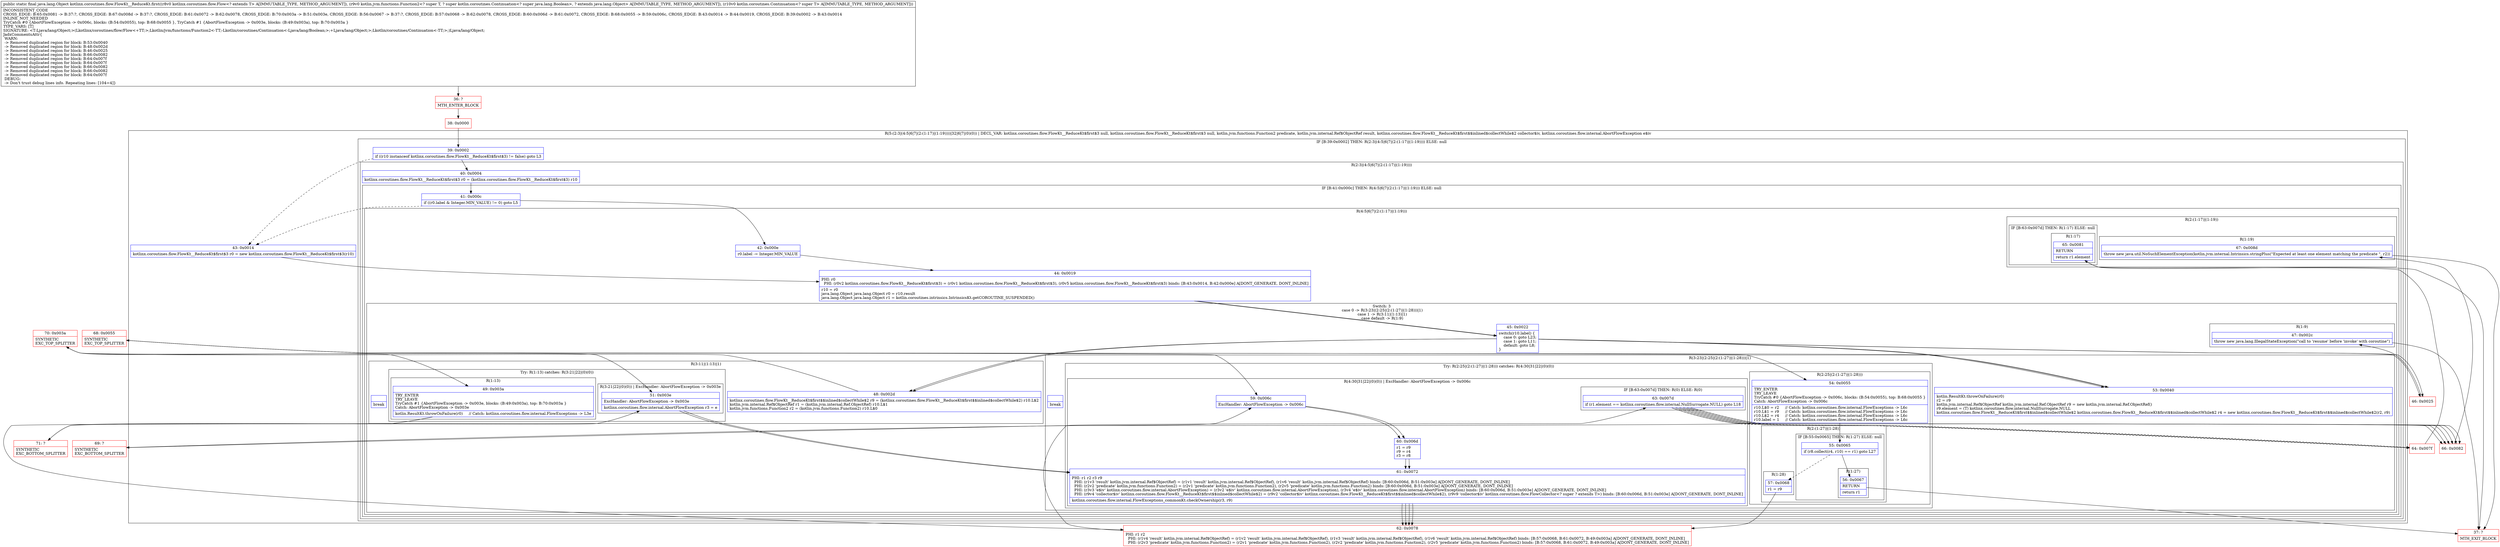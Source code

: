 digraph "CFG forkotlinx.coroutines.flow.FlowKt__ReduceKt.first(Lkotlinx\/coroutines\/flow\/Flow;Lkotlin\/jvm\/functions\/Function2;Lkotlin\/coroutines\/Continuation;)Ljava\/lang\/Object;" {
subgraph cluster_Region_1473338522 {
label = "R(5:(2:3|(4:5|6|7|(2:(1:17)|(1:19))))|32|6|7|(0)(0)) | DECL_VAR: kotlinx.coroutines.flow.FlowKt__ReduceKt$first$3 null, kotlinx.coroutines.flow.FlowKt__ReduceKt$first$3 null, kotlin.jvm.functions.Function2 predicate, kotlin.jvm.internal.Ref$ObjectRef result, kotlinx.coroutines.flow.FlowKt__ReduceKt$first$$inlined$collectWhile$2 collector$iv, kotlinx.coroutines.flow.internal.AbortFlowException e$iv\l";
node [shape=record,color=blue];
subgraph cluster_IfRegion_992839675 {
label = "IF [B:39:0x0002] THEN: R(2:3|(4:5|6|7|(2:(1:17)|(1:19)))) ELSE: null";
node [shape=record,color=blue];
Node_39 [shape=record,label="{39\:\ 0x0002|if ((r10 instanceof kotlinx.coroutines.flow.FlowKt__ReduceKt$first$3) != false) goto L3\l}"];
subgraph cluster_Region_1300064531 {
label = "R(2:3|(4:5|6|7|(2:(1:17)|(1:19))))";
node [shape=record,color=blue];
Node_40 [shape=record,label="{40\:\ 0x0004|kotlinx.coroutines.flow.FlowKt__ReduceKt$first$3 r0 = (kotlinx.coroutines.flow.FlowKt__ReduceKt$first$3) r10\l}"];
subgraph cluster_IfRegion_529667596 {
label = "IF [B:41:0x000c] THEN: R(4:5|6|7|(2:(1:17)|(1:19))) ELSE: null";
node [shape=record,color=blue];
Node_41 [shape=record,label="{41\:\ 0x000c|if ((r0.label & Integer.MIN_VALUE) != 0) goto L5\l}"];
subgraph cluster_Region_1968850787 {
label = "R(4:5|6|7|(2:(1:17)|(1:19)))";
node [shape=record,color=blue];
Node_42 [shape=record,label="{42\:\ 0x000e|r0.label \-= Integer.MIN_VALUE\l}"];
Node_44 [shape=record,label="{44\:\ 0x0019|PHI: r0 \l  PHI: (r0v2 kotlinx.coroutines.flow.FlowKt__ReduceKt$first$3) = (r0v1 kotlinx.coroutines.flow.FlowKt__ReduceKt$first$3), (r0v5 kotlinx.coroutines.flow.FlowKt__ReduceKt$first$3) binds: [B:43:0x0014, B:42:0x000e] A[DONT_GENERATE, DONT_INLINE]\l|r10 = r0\ljava.lang.Object java.lang.Object r0 = r10.result\ljava.lang.Object java.lang.Object r1 = kotlin.coroutines.intrinsics.IntrinsicsKt.getCOROUTINE_SUSPENDED()\l}"];
subgraph cluster_SwitchRegion_782847428 {
label = "Switch: 3
 case 0 -> R(3:23|(2:25|(2:(1:27)|(1:28)))|1)
 case 1 -> R(3:11|(1:13)|1)
 case default -> R(1:9)";
node [shape=record,color=blue];
Node_45 [shape=record,label="{45\:\ 0x0022|switch(r10.label) \{\l    case 0: goto L23;\l    case 1: goto L11;\l    default: goto L8;\l\}\l}"];
subgraph cluster_Region_1786952168 {
label = "R(3:23|(2:25|(2:(1:27)|(1:28)))|1)";
node [shape=record,color=blue];
Node_53 [shape=record,label="{53\:\ 0x0040|kotlin.ResultKt.throwOnFailure(r0)\lr2 = r9\lkotlin.jvm.internal.Ref$ObjectRef kotlin.jvm.internal.Ref.ObjectRef r9 = new kotlin.jvm.internal.Ref.ObjectRef()\lr9.element = (T) kotlinx.coroutines.flow.internal.NullSurrogate.NULL\lkotlinx.coroutines.flow.FlowKt__ReduceKt$first$$inlined$collectWhile$2 kotlinx.coroutines.flow.FlowKt__ReduceKt$first$$inlined$collectWhile$2 r4 = new kotlinx.coroutines.flow.FlowKt__ReduceKt$first$$inlined$collectWhile$2(r2, r9)\l}"];
subgraph cluster_TryCatchRegion_1858306964 {
label = "Try: R(2:25|(2:(1:27)|(1:28))) catches: R(4:30|31|22|(0)(0))";
node [shape=record,color=blue];
subgraph cluster_Region_1942085895 {
label = "R(2:25|(2:(1:27)|(1:28)))";
node [shape=record,color=blue];
Node_54 [shape=record,label="{54\:\ 0x0055|TRY_ENTER\lTRY_LEAVE\lTryCatch #0 \{AbortFlowException \-\> 0x006c, blocks: (B:54:0x0055), top: B:68:0x0055 \}\lCatch: AbortFlowException \-\> 0x006c\l|r10.L$0 = r2     \/\/ Catch: kotlinx.coroutines.flow.internal.FlowExceptions \-\> L6c\lr10.L$1 = r9     \/\/ Catch: kotlinx.coroutines.flow.internal.FlowExceptions \-\> L6c\lr10.L$2 = r4     \/\/ Catch: kotlinx.coroutines.flow.internal.FlowExceptions \-\> L6c\lr10.label = 1     \/\/ Catch: kotlinx.coroutines.flow.internal.FlowExceptions \-\> L6c\l}"];
subgraph cluster_Region_1624577310 {
label = "R(2:(1:27)|(1:28))";
node [shape=record,color=blue];
subgraph cluster_IfRegion_1439841181 {
label = "IF [B:55:0x0065] THEN: R(1:27) ELSE: null";
node [shape=record,color=blue];
Node_55 [shape=record,label="{55\:\ 0x0065|if (r8.collect(r4, r10) == r1) goto L27\l}"];
subgraph cluster_Region_2096547827 {
label = "R(1:27)";
node [shape=record,color=blue];
Node_56 [shape=record,label="{56\:\ 0x0067|RETURN\l|return r1\l}"];
}
}
subgraph cluster_Region_1471519526 {
label = "R(1:28)";
node [shape=record,color=blue];
Node_57 [shape=record,label="{57\:\ 0x0068|r1 = r9\l}"];
}
}
}
subgraph cluster_Region_671557057 {
label = "R(4:30|31|22|(0)(0)) | ExcHandler: AbortFlowException \-\> 0x006c\l";
node [shape=record,color=blue];
Node_59 [shape=record,label="{59\:\ 0x006c|ExcHandler: AbortFlowException \-\> 0x006c\l}"];
Node_60 [shape=record,label="{60\:\ 0x006d|r1 = r9\lr9 = r4\lr3 = r8\l}"];
Node_61 [shape=record,label="{61\:\ 0x0072|PHI: r1 r2 r3 r9 \l  PHI: (r1v3 'result' kotlin.jvm.internal.Ref$ObjectRef) = (r1v1 'result' kotlin.jvm.internal.Ref$ObjectRef), (r1v6 'result' kotlin.jvm.internal.Ref$ObjectRef) binds: [B:60:0x006d, B:51:0x003e] A[DONT_GENERATE, DONT_INLINE]\l  PHI: (r2v2 'predicate' kotlin.jvm.functions.Function2) = (r2v1 'predicate' kotlin.jvm.functions.Function2), (r2v5 'predicate' kotlin.jvm.functions.Function2) binds: [B:60:0x006d, B:51:0x003e] A[DONT_GENERATE, DONT_INLINE]\l  PHI: (r3v3 'e$iv' kotlinx.coroutines.flow.internal.AbortFlowException) = (r3v2 'e$iv' kotlinx.coroutines.flow.internal.AbortFlowException), (r3v4 'e$iv' kotlinx.coroutines.flow.internal.AbortFlowException) binds: [B:60:0x006d, B:51:0x003e] A[DONT_GENERATE, DONT_INLINE]\l  PHI: (r9v4 'collector$iv' kotlinx.coroutines.flow.FlowKt__ReduceKt$first$$inlined$collectWhile$2) = (r9v2 'collector$iv' kotlinx.coroutines.flow.FlowKt__ReduceKt$first$$inlined$collectWhile$2), (r9v9 'collector$iv' kotlinx.coroutines.flow.FlowCollector\<? super ? extends T\>) binds: [B:60:0x006d, B:51:0x003e] A[DONT_GENERATE, DONT_INLINE]\l|kotlinx.coroutines.flow.internal.FlowExceptions_commonKt.checkOwnership(r3, r9)\l}"];
subgraph cluster_IfRegion_932205728 {
label = "IF [B:63:0x007d] THEN: R(0) ELSE: R(0)";
node [shape=record,color=blue];
Node_63 [shape=record,label="{63\:\ 0x007d|if (r1.element == kotlinx.coroutines.flow.internal.NullSurrogate.NULL) goto L18\l}"];
subgraph cluster_Region_951911976 {
label = "R(0)";
node [shape=record,color=blue];
}
subgraph cluster_Region_1251016072 {
label = "R(0)";
node [shape=record,color=blue];
}
}
}
}
Node_InsnContainer_36011041 [shape=record,label="{|break\l}"];
}
subgraph cluster_Region_1922309915 {
label = "R(3:11|(1:13)|1)";
node [shape=record,color=blue];
Node_48 [shape=record,label="{48\:\ 0x002d|kotlinx.coroutines.flow.FlowKt__ReduceKt$first$$inlined$collectWhile$2 r9 = (kotlinx.coroutines.flow.FlowKt__ReduceKt$first$$inlined$collectWhile$2) r10.L$2\lkotlin.jvm.internal.Ref$ObjectRef r1 = (kotlin.jvm.internal.Ref.ObjectRef) r10.L$1\lkotlin.jvm.functions.Function2 r2 = (kotlin.jvm.functions.Function2) r10.L$0\l}"];
subgraph cluster_TryCatchRegion_933567889 {
label = "Try: R(1:13) catches: R(3:21|22|(0)(0))";
node [shape=record,color=blue];
subgraph cluster_Region_784890358 {
label = "R(1:13)";
node [shape=record,color=blue];
Node_49 [shape=record,label="{49\:\ 0x003a|TRY_ENTER\lTRY_LEAVE\lTryCatch #1 \{AbortFlowException \-\> 0x003e, blocks: (B:49:0x003a), top: B:70:0x003a \}\lCatch: AbortFlowException \-\> 0x003e\l|kotlin.ResultKt.throwOnFailure(r0)     \/\/ Catch: kotlinx.coroutines.flow.internal.FlowExceptions \-\> L3e\l}"];
}
subgraph cluster_Region_1173225214 {
label = "R(3:21|22|(0)(0)) | ExcHandler: AbortFlowException \-\> 0x003e\l";
node [shape=record,color=blue];
Node_51 [shape=record,label="{51\:\ 0x003e|ExcHandler: AbortFlowException \-\> 0x003e\l|kotlinx.coroutines.flow.internal.AbortFlowException r3 = e\l}"];
Node_61 [shape=record,label="{61\:\ 0x0072|PHI: r1 r2 r3 r9 \l  PHI: (r1v3 'result' kotlin.jvm.internal.Ref$ObjectRef) = (r1v1 'result' kotlin.jvm.internal.Ref$ObjectRef), (r1v6 'result' kotlin.jvm.internal.Ref$ObjectRef) binds: [B:60:0x006d, B:51:0x003e] A[DONT_GENERATE, DONT_INLINE]\l  PHI: (r2v2 'predicate' kotlin.jvm.functions.Function2) = (r2v1 'predicate' kotlin.jvm.functions.Function2), (r2v5 'predicate' kotlin.jvm.functions.Function2) binds: [B:60:0x006d, B:51:0x003e] A[DONT_GENERATE, DONT_INLINE]\l  PHI: (r3v3 'e$iv' kotlinx.coroutines.flow.internal.AbortFlowException) = (r3v2 'e$iv' kotlinx.coroutines.flow.internal.AbortFlowException), (r3v4 'e$iv' kotlinx.coroutines.flow.internal.AbortFlowException) binds: [B:60:0x006d, B:51:0x003e] A[DONT_GENERATE, DONT_INLINE]\l  PHI: (r9v4 'collector$iv' kotlinx.coroutines.flow.FlowKt__ReduceKt$first$$inlined$collectWhile$2) = (r9v2 'collector$iv' kotlinx.coroutines.flow.FlowKt__ReduceKt$first$$inlined$collectWhile$2), (r9v9 'collector$iv' kotlinx.coroutines.flow.FlowCollector\<? super ? extends T\>) binds: [B:60:0x006d, B:51:0x003e] A[DONT_GENERATE, DONT_INLINE]\l|kotlinx.coroutines.flow.internal.FlowExceptions_commonKt.checkOwnership(r3, r9)\l}"];
subgraph cluster_IfRegion_1744421131 {
label = "IF [B:63:0x007d] THEN: R(0) ELSE: R(0)";
node [shape=record,color=blue];
Node_63 [shape=record,label="{63\:\ 0x007d|if (r1.element == kotlinx.coroutines.flow.internal.NullSurrogate.NULL) goto L18\l}"];
subgraph cluster_Region_717753537 {
label = "R(0)";
node [shape=record,color=blue];
}
subgraph cluster_Region_52804045 {
label = "R(0)";
node [shape=record,color=blue];
}
}
}
}
Node_InsnContainer_485713325 [shape=record,label="{|break\l}"];
}
subgraph cluster_Region_900406945 {
label = "R(1:9)";
node [shape=record,color=blue];
Node_47 [shape=record,label="{47\:\ 0x002c|throw new java.lang.IllegalStateException(\"call to 'resume' before 'invoke' with coroutine\")\l}"];
}
}
subgraph cluster_Region_1601155793 {
label = "R(2:(1:17)|(1:19))";
node [shape=record,color=blue];
subgraph cluster_IfRegion_1907000096 {
label = "IF [B:63:0x007d] THEN: R(1:17) ELSE: null";
node [shape=record,color=blue];
Node_63 [shape=record,label="{63\:\ 0x007d|if (r1.element == kotlinx.coroutines.flow.internal.NullSurrogate.NULL) goto L18\l}"];
subgraph cluster_Region_1987272373 {
label = "R(1:17)";
node [shape=record,color=blue];
Node_65 [shape=record,label="{65\:\ 0x0081|RETURN\l|return r1.element\l}"];
}
}
subgraph cluster_Region_457185484 {
label = "R(1:19)";
node [shape=record,color=blue];
Node_67 [shape=record,label="{67\:\ 0x008d|throw new java.util.NoSuchElementException(kotlin.jvm.internal.Intrinsics.stringPlus(\"Expected at least one element matching the predicate \", r2))\l}"];
}
}
}
}
}
}
Node_43 [shape=record,label="{43\:\ 0x0014|kotlinx.coroutines.flow.FlowKt__ReduceKt$first$3 r0 = new kotlinx.coroutines.flow.FlowKt__ReduceKt$first$3(r10)\l}"];
Node_44 [shape=record,label="{44\:\ 0x0019|PHI: r0 \l  PHI: (r0v2 kotlinx.coroutines.flow.FlowKt__ReduceKt$first$3) = (r0v1 kotlinx.coroutines.flow.FlowKt__ReduceKt$first$3), (r0v5 kotlinx.coroutines.flow.FlowKt__ReduceKt$first$3) binds: [B:43:0x0014, B:42:0x000e] A[DONT_GENERATE, DONT_INLINE]\l|r10 = r0\ljava.lang.Object java.lang.Object r0 = r10.result\ljava.lang.Object java.lang.Object r1 = kotlin.coroutines.intrinsics.IntrinsicsKt.getCOROUTINE_SUSPENDED()\l}"];
subgraph cluster_SwitchRegion_381135840 {
label = "Switch: 0";
node [shape=record,color=blue];
Node_45 [shape=record,label="{45\:\ 0x0022|switch(r10.label) \{\l    case 0: goto L23;\l    case 1: goto L11;\l    default: goto L8;\l\}\l}"];
}
subgraph cluster_IfRegion_966514767 {
label = "IF [B:63:0x007d] THEN: R(0) ELSE: R(0)";
node [shape=record,color=blue];
Node_63 [shape=record,label="{63\:\ 0x007d|if (r1.element == kotlinx.coroutines.flow.internal.NullSurrogate.NULL) goto L18\l}"];
subgraph cluster_Region_470675423 {
label = "R(0)";
node [shape=record,color=blue];
}
subgraph cluster_Region_1885838365 {
label = "R(0)";
node [shape=record,color=blue];
}
}
}
subgraph cluster_Region_1173225214 {
label = "R(3:21|22|(0)(0)) | ExcHandler: AbortFlowException \-\> 0x003e\l";
node [shape=record,color=blue];
Node_51 [shape=record,label="{51\:\ 0x003e|ExcHandler: AbortFlowException \-\> 0x003e\l|kotlinx.coroutines.flow.internal.AbortFlowException r3 = e\l}"];
Node_61 [shape=record,label="{61\:\ 0x0072|PHI: r1 r2 r3 r9 \l  PHI: (r1v3 'result' kotlin.jvm.internal.Ref$ObjectRef) = (r1v1 'result' kotlin.jvm.internal.Ref$ObjectRef), (r1v6 'result' kotlin.jvm.internal.Ref$ObjectRef) binds: [B:60:0x006d, B:51:0x003e] A[DONT_GENERATE, DONT_INLINE]\l  PHI: (r2v2 'predicate' kotlin.jvm.functions.Function2) = (r2v1 'predicate' kotlin.jvm.functions.Function2), (r2v5 'predicate' kotlin.jvm.functions.Function2) binds: [B:60:0x006d, B:51:0x003e] A[DONT_GENERATE, DONT_INLINE]\l  PHI: (r3v3 'e$iv' kotlinx.coroutines.flow.internal.AbortFlowException) = (r3v2 'e$iv' kotlinx.coroutines.flow.internal.AbortFlowException), (r3v4 'e$iv' kotlinx.coroutines.flow.internal.AbortFlowException) binds: [B:60:0x006d, B:51:0x003e] A[DONT_GENERATE, DONT_INLINE]\l  PHI: (r9v4 'collector$iv' kotlinx.coroutines.flow.FlowKt__ReduceKt$first$$inlined$collectWhile$2) = (r9v2 'collector$iv' kotlinx.coroutines.flow.FlowKt__ReduceKt$first$$inlined$collectWhile$2), (r9v9 'collector$iv' kotlinx.coroutines.flow.FlowCollector\<? super ? extends T\>) binds: [B:60:0x006d, B:51:0x003e] A[DONT_GENERATE, DONT_INLINE]\l|kotlinx.coroutines.flow.internal.FlowExceptions_commonKt.checkOwnership(r3, r9)\l}"];
subgraph cluster_IfRegion_1744421131 {
label = "IF [B:63:0x007d] THEN: R(0) ELSE: R(0)";
node [shape=record,color=blue];
Node_63 [shape=record,label="{63\:\ 0x007d|if (r1.element == kotlinx.coroutines.flow.internal.NullSurrogate.NULL) goto L18\l}"];
subgraph cluster_Region_717753537 {
label = "R(0)";
node [shape=record,color=blue];
}
subgraph cluster_Region_52804045 {
label = "R(0)";
node [shape=record,color=blue];
}
}
}
subgraph cluster_Region_671557057 {
label = "R(4:30|31|22|(0)(0)) | ExcHandler: AbortFlowException \-\> 0x006c\l";
node [shape=record,color=blue];
Node_59 [shape=record,label="{59\:\ 0x006c|ExcHandler: AbortFlowException \-\> 0x006c\l}"];
Node_60 [shape=record,label="{60\:\ 0x006d|r1 = r9\lr9 = r4\lr3 = r8\l}"];
Node_61 [shape=record,label="{61\:\ 0x0072|PHI: r1 r2 r3 r9 \l  PHI: (r1v3 'result' kotlin.jvm.internal.Ref$ObjectRef) = (r1v1 'result' kotlin.jvm.internal.Ref$ObjectRef), (r1v6 'result' kotlin.jvm.internal.Ref$ObjectRef) binds: [B:60:0x006d, B:51:0x003e] A[DONT_GENERATE, DONT_INLINE]\l  PHI: (r2v2 'predicate' kotlin.jvm.functions.Function2) = (r2v1 'predicate' kotlin.jvm.functions.Function2), (r2v5 'predicate' kotlin.jvm.functions.Function2) binds: [B:60:0x006d, B:51:0x003e] A[DONT_GENERATE, DONT_INLINE]\l  PHI: (r3v3 'e$iv' kotlinx.coroutines.flow.internal.AbortFlowException) = (r3v2 'e$iv' kotlinx.coroutines.flow.internal.AbortFlowException), (r3v4 'e$iv' kotlinx.coroutines.flow.internal.AbortFlowException) binds: [B:60:0x006d, B:51:0x003e] A[DONT_GENERATE, DONT_INLINE]\l  PHI: (r9v4 'collector$iv' kotlinx.coroutines.flow.FlowKt__ReduceKt$first$$inlined$collectWhile$2) = (r9v2 'collector$iv' kotlinx.coroutines.flow.FlowKt__ReduceKt$first$$inlined$collectWhile$2), (r9v9 'collector$iv' kotlinx.coroutines.flow.FlowCollector\<? super ? extends T\>) binds: [B:60:0x006d, B:51:0x003e] A[DONT_GENERATE, DONT_INLINE]\l|kotlinx.coroutines.flow.internal.FlowExceptions_commonKt.checkOwnership(r3, r9)\l}"];
subgraph cluster_IfRegion_932205728 {
label = "IF [B:63:0x007d] THEN: R(0) ELSE: R(0)";
node [shape=record,color=blue];
Node_63 [shape=record,label="{63\:\ 0x007d|if (r1.element == kotlinx.coroutines.flow.internal.NullSurrogate.NULL) goto L18\l}"];
subgraph cluster_Region_951911976 {
label = "R(0)";
node [shape=record,color=blue];
}
subgraph cluster_Region_1251016072 {
label = "R(0)";
node [shape=record,color=blue];
}
}
}
Node_36 [shape=record,color=red,label="{36\:\ ?|MTH_ENTER_BLOCK\l}"];
Node_38 [shape=record,color=red,label="{38\:\ 0x0000}"];
Node_46 [shape=record,color=red,label="{46\:\ 0x0025}"];
Node_37 [shape=record,color=red,label="{37\:\ ?|MTH_EXIT_BLOCK\l}"];
Node_70 [shape=record,color=red,label="{70\:\ 0x003a|SYNTHETIC\lEXC_TOP_SPLITTER\l}"];
Node_62 [shape=record,color=red,label="{62\:\ 0x0078|PHI: r1 r2 \l  PHI: (r1v4 'result' kotlin.jvm.internal.Ref$ObjectRef) = (r1v2 'result' kotlin.jvm.internal.Ref$ObjectRef), (r1v3 'result' kotlin.jvm.internal.Ref$ObjectRef), (r1v6 'result' kotlin.jvm.internal.Ref$ObjectRef) binds: [B:57:0x0068, B:61:0x0072, B:49:0x003a] A[DONT_GENERATE, DONT_INLINE]\l  PHI: (r2v3 'predicate' kotlin.jvm.functions.Function2) = (r2v1 'predicate' kotlin.jvm.functions.Function2), (r2v2 'predicate' kotlin.jvm.functions.Function2), (r2v5 'predicate' kotlin.jvm.functions.Function2) binds: [B:57:0x0068, B:61:0x0072, B:49:0x003a] A[DONT_GENERATE, DONT_INLINE]\l}"];
Node_64 [shape=record,color=red,label="{64\:\ 0x007f}"];
Node_66 [shape=record,color=red,label="{66\:\ 0x0082}"];
Node_71 [shape=record,color=red,label="{71\:\ ?|SYNTHETIC\lEXC_BOTTOM_SPLITTER\l}"];
Node_68 [shape=record,color=red,label="{68\:\ 0x0055|SYNTHETIC\lEXC_TOP_SPLITTER\l}"];
Node_69 [shape=record,color=red,label="{69\:\ ?|SYNTHETIC\lEXC_BOTTOM_SPLITTER\l}"];
MethodNode[shape=record,label="{public static final java.lang.Object kotlinx.coroutines.flow.FlowKt__ReduceKt.first((r8v0 kotlinx.coroutines.flow.Flow\<? extends T\> A[IMMUTABLE_TYPE, METHOD_ARGUMENT]), (r9v0 kotlin.jvm.functions.Function2\<? super T, ? super kotlin.coroutines.Continuation\<? super java.lang.Boolean\>, ? extends java.lang.Object\> A[IMMUTABLE_TYPE, METHOD_ARGUMENT]), (r10v0 kotlin.coroutines.Continuation\<? super T\> A[IMMUTABLE_TYPE, METHOD_ARGUMENT]))  | INCONSISTENT_CODE\lCROSS_EDGE: B:65:0x0081 \-\> B:37:?, CROSS_EDGE: B:67:0x008d \-\> B:37:?, CROSS_EDGE: B:61:0x0072 \-\> B:62:0x0078, CROSS_EDGE: B:70:0x003a \-\> B:51:0x003e, CROSS_EDGE: B:56:0x0067 \-\> B:37:?, CROSS_EDGE: B:57:0x0068 \-\> B:62:0x0078, CROSS_EDGE: B:60:0x006d \-\> B:61:0x0072, CROSS_EDGE: B:68:0x0055 \-\> B:59:0x006c, CROSS_EDGE: B:43:0x0014 \-\> B:44:0x0019, CROSS_EDGE: B:39:0x0002 \-\> B:43:0x0014\lINLINE_NOT_NEEDED\lTryCatch #0 \{AbortFlowException \-\> 0x006c, blocks: (B:54:0x0055), top: B:68:0x0055 \}, TryCatch #1 \{AbortFlowException \-\> 0x003e, blocks: (B:49:0x003a), top: B:70:0x003a \}\lTYPE_VARS: [T]\lSIGNATURE: \<T:Ljava\/lang\/Object;\>(Lkotlinx\/coroutines\/flow\/Flow\<+TT;\>;Lkotlin\/jvm\/functions\/Function2\<\-TT;\-Lkotlin\/coroutines\/Continuation\<\-Ljava\/lang\/Boolean;\>;+Ljava\/lang\/Object;\>;Lkotlin\/coroutines\/Continuation\<\-TT;\>;)Ljava\/lang\/Object;\lJadxCommentsAttr\{\l WARN: \l \-\> Removed duplicated region for block: B:53:0x0040 \l \-\> Removed duplicated region for block: B:48:0x002d \l \-\> Removed duplicated region for block: B:46:0x0025 \l \-\> Removed duplicated region for block: B:66:0x0082 \l \-\> Removed duplicated region for block: B:64:0x007f \l \-\> Removed duplicated region for block: B:64:0x007f \l \-\> Removed duplicated region for block: B:66:0x0082 \l \-\> Removed duplicated region for block: B:66:0x0082 \l \-\> Removed duplicated region for block: B:64:0x007f \l DEBUG: \l \-\> Don't trust debug lines info. Repeating lines: [104=4]\}\l}"];
MethodNode -> Node_36;Node_39 -> Node_40;
Node_39 -> Node_43[style=dashed];
Node_40 -> Node_41;
Node_41 -> Node_42;
Node_41 -> Node_43[style=dashed];
Node_42 -> Node_44;
Node_44 -> Node_45;
Node_45 -> Node_46;
Node_45 -> Node_48;
Node_45 -> Node_53;
Node_53 -> Node_68;
Node_54 -> Node_55;
Node_54 -> Node_69;
Node_55 -> Node_56;
Node_55 -> Node_57[style=dashed];
Node_56 -> Node_37;
Node_57 -> Node_62;
Node_59 -> Node_60;
Node_60 -> Node_61;
Node_61 -> Node_62;
Node_63 -> Node_64[style=dashed];
Node_63 -> Node_66;
Node_48 -> Node_70;
Node_49 -> Node_62;
Node_49 -> Node_71;
Node_51 -> Node_61;
Node_61 -> Node_62;
Node_63 -> Node_64[style=dashed];
Node_63 -> Node_66;
Node_47 -> Node_37;
Node_63 -> Node_64[style=dashed];
Node_63 -> Node_66;
Node_65 -> Node_37;
Node_67 -> Node_37;
Node_43 -> Node_44;
Node_44 -> Node_45;
Node_45 -> Node_46;
Node_45 -> Node_48;
Node_45 -> Node_53;
Node_63 -> Node_64[style=dashed];
Node_63 -> Node_66;
Node_51 -> Node_61;
Node_61 -> Node_62;
Node_63 -> Node_64[style=dashed];
Node_63 -> Node_66;
Node_59 -> Node_60;
Node_60 -> Node_61;
Node_61 -> Node_62;
Node_63 -> Node_64[style=dashed];
Node_63 -> Node_66;
Node_36 -> Node_38;
Node_38 -> Node_39;
Node_46 -> Node_47;
Node_70 -> Node_49;
Node_70 -> Node_51;
Node_62 -> Node_63;
Node_64 -> Node_65;
Node_66 -> Node_67;
Node_71 -> Node_51;
Node_68 -> Node_54;
Node_68 -> Node_59;
Node_69 -> Node_59;
}

